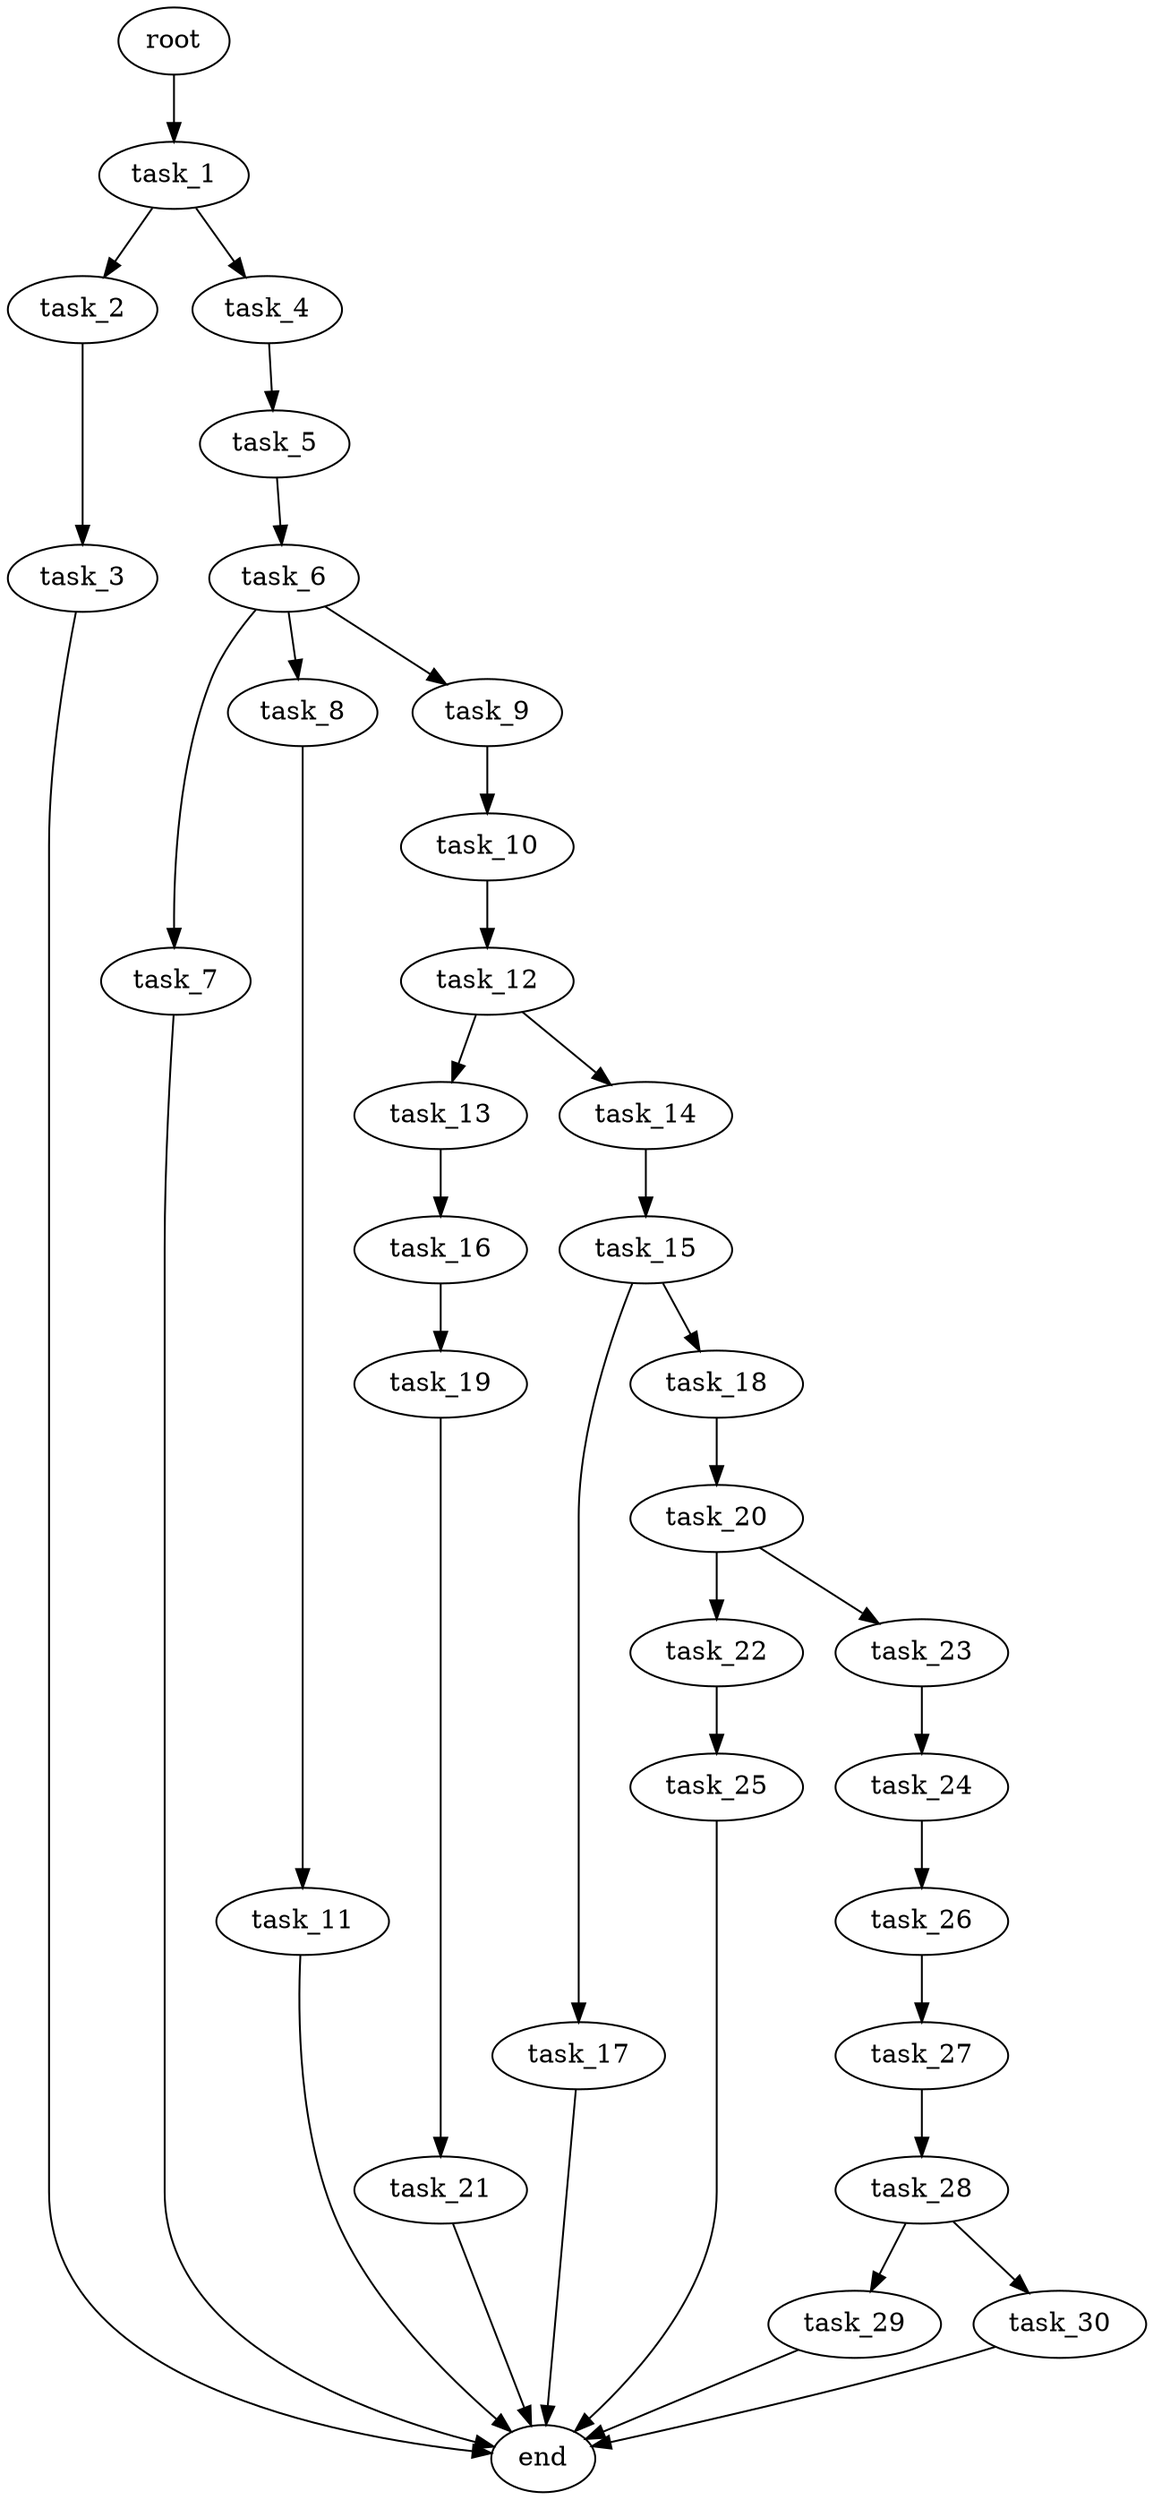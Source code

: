 digraph G {
  root [size="0.000000e+00"];
  task_1 [size="2.490832e+10"];
  task_2 [size="8.234279e+10"];
  task_3 [size="5.346415e+10"];
  task_4 [size="1.499821e+08"];
  task_5 [size="3.475272e+10"];
  task_6 [size="6.051990e+10"];
  task_7 [size="3.691733e+10"];
  task_8 [size="8.333783e+09"];
  task_9 [size="7.054912e+10"];
  task_10 [size="5.493201e+10"];
  task_11 [size="7.221074e+10"];
  task_12 [size="4.084020e+10"];
  task_13 [size="6.115209e+10"];
  task_14 [size="3.247027e+10"];
  task_15 [size="5.735770e+09"];
  task_16 [size="8.159406e+10"];
  task_17 [size="8.239494e+10"];
  task_18 [size="2.193577e+10"];
  task_19 [size="9.652309e+10"];
  task_20 [size="1.768176e+10"];
  task_21 [size="9.716075e+10"];
  task_22 [size="5.374350e+10"];
  task_23 [size="9.787645e+10"];
  task_24 [size="7.782082e+10"];
  task_25 [size="7.805351e+10"];
  task_26 [size="1.065321e+10"];
  task_27 [size="7.457952e+10"];
  task_28 [size="3.820428e+10"];
  task_29 [size="6.538593e+10"];
  task_30 [size="8.700388e+10"];
  end [size="0.000000e+00"];

  root -> task_1 [size="1.000000e-12"];
  task_1 -> task_2 [size="8.234279e+08"];
  task_1 -> task_4 [size="1.499821e+06"];
  task_2 -> task_3 [size="5.346415e+08"];
  task_3 -> end [size="1.000000e-12"];
  task_4 -> task_5 [size="3.475272e+08"];
  task_5 -> task_6 [size="6.051990e+08"];
  task_6 -> task_7 [size="3.691733e+08"];
  task_6 -> task_8 [size="8.333783e+07"];
  task_6 -> task_9 [size="7.054912e+08"];
  task_7 -> end [size="1.000000e-12"];
  task_8 -> task_11 [size="7.221074e+08"];
  task_9 -> task_10 [size="5.493201e+08"];
  task_10 -> task_12 [size="4.084020e+08"];
  task_11 -> end [size="1.000000e-12"];
  task_12 -> task_13 [size="6.115209e+08"];
  task_12 -> task_14 [size="3.247027e+08"];
  task_13 -> task_16 [size="8.159406e+08"];
  task_14 -> task_15 [size="5.735770e+07"];
  task_15 -> task_17 [size="8.239494e+08"];
  task_15 -> task_18 [size="2.193577e+08"];
  task_16 -> task_19 [size="9.652309e+08"];
  task_17 -> end [size="1.000000e-12"];
  task_18 -> task_20 [size="1.768176e+08"];
  task_19 -> task_21 [size="9.716075e+08"];
  task_20 -> task_22 [size="5.374350e+08"];
  task_20 -> task_23 [size="9.787645e+08"];
  task_21 -> end [size="1.000000e-12"];
  task_22 -> task_25 [size="7.805351e+08"];
  task_23 -> task_24 [size="7.782082e+08"];
  task_24 -> task_26 [size="1.065321e+08"];
  task_25 -> end [size="1.000000e-12"];
  task_26 -> task_27 [size="7.457952e+08"];
  task_27 -> task_28 [size="3.820428e+08"];
  task_28 -> task_29 [size="6.538593e+08"];
  task_28 -> task_30 [size="8.700388e+08"];
  task_29 -> end [size="1.000000e-12"];
  task_30 -> end [size="1.000000e-12"];
}
